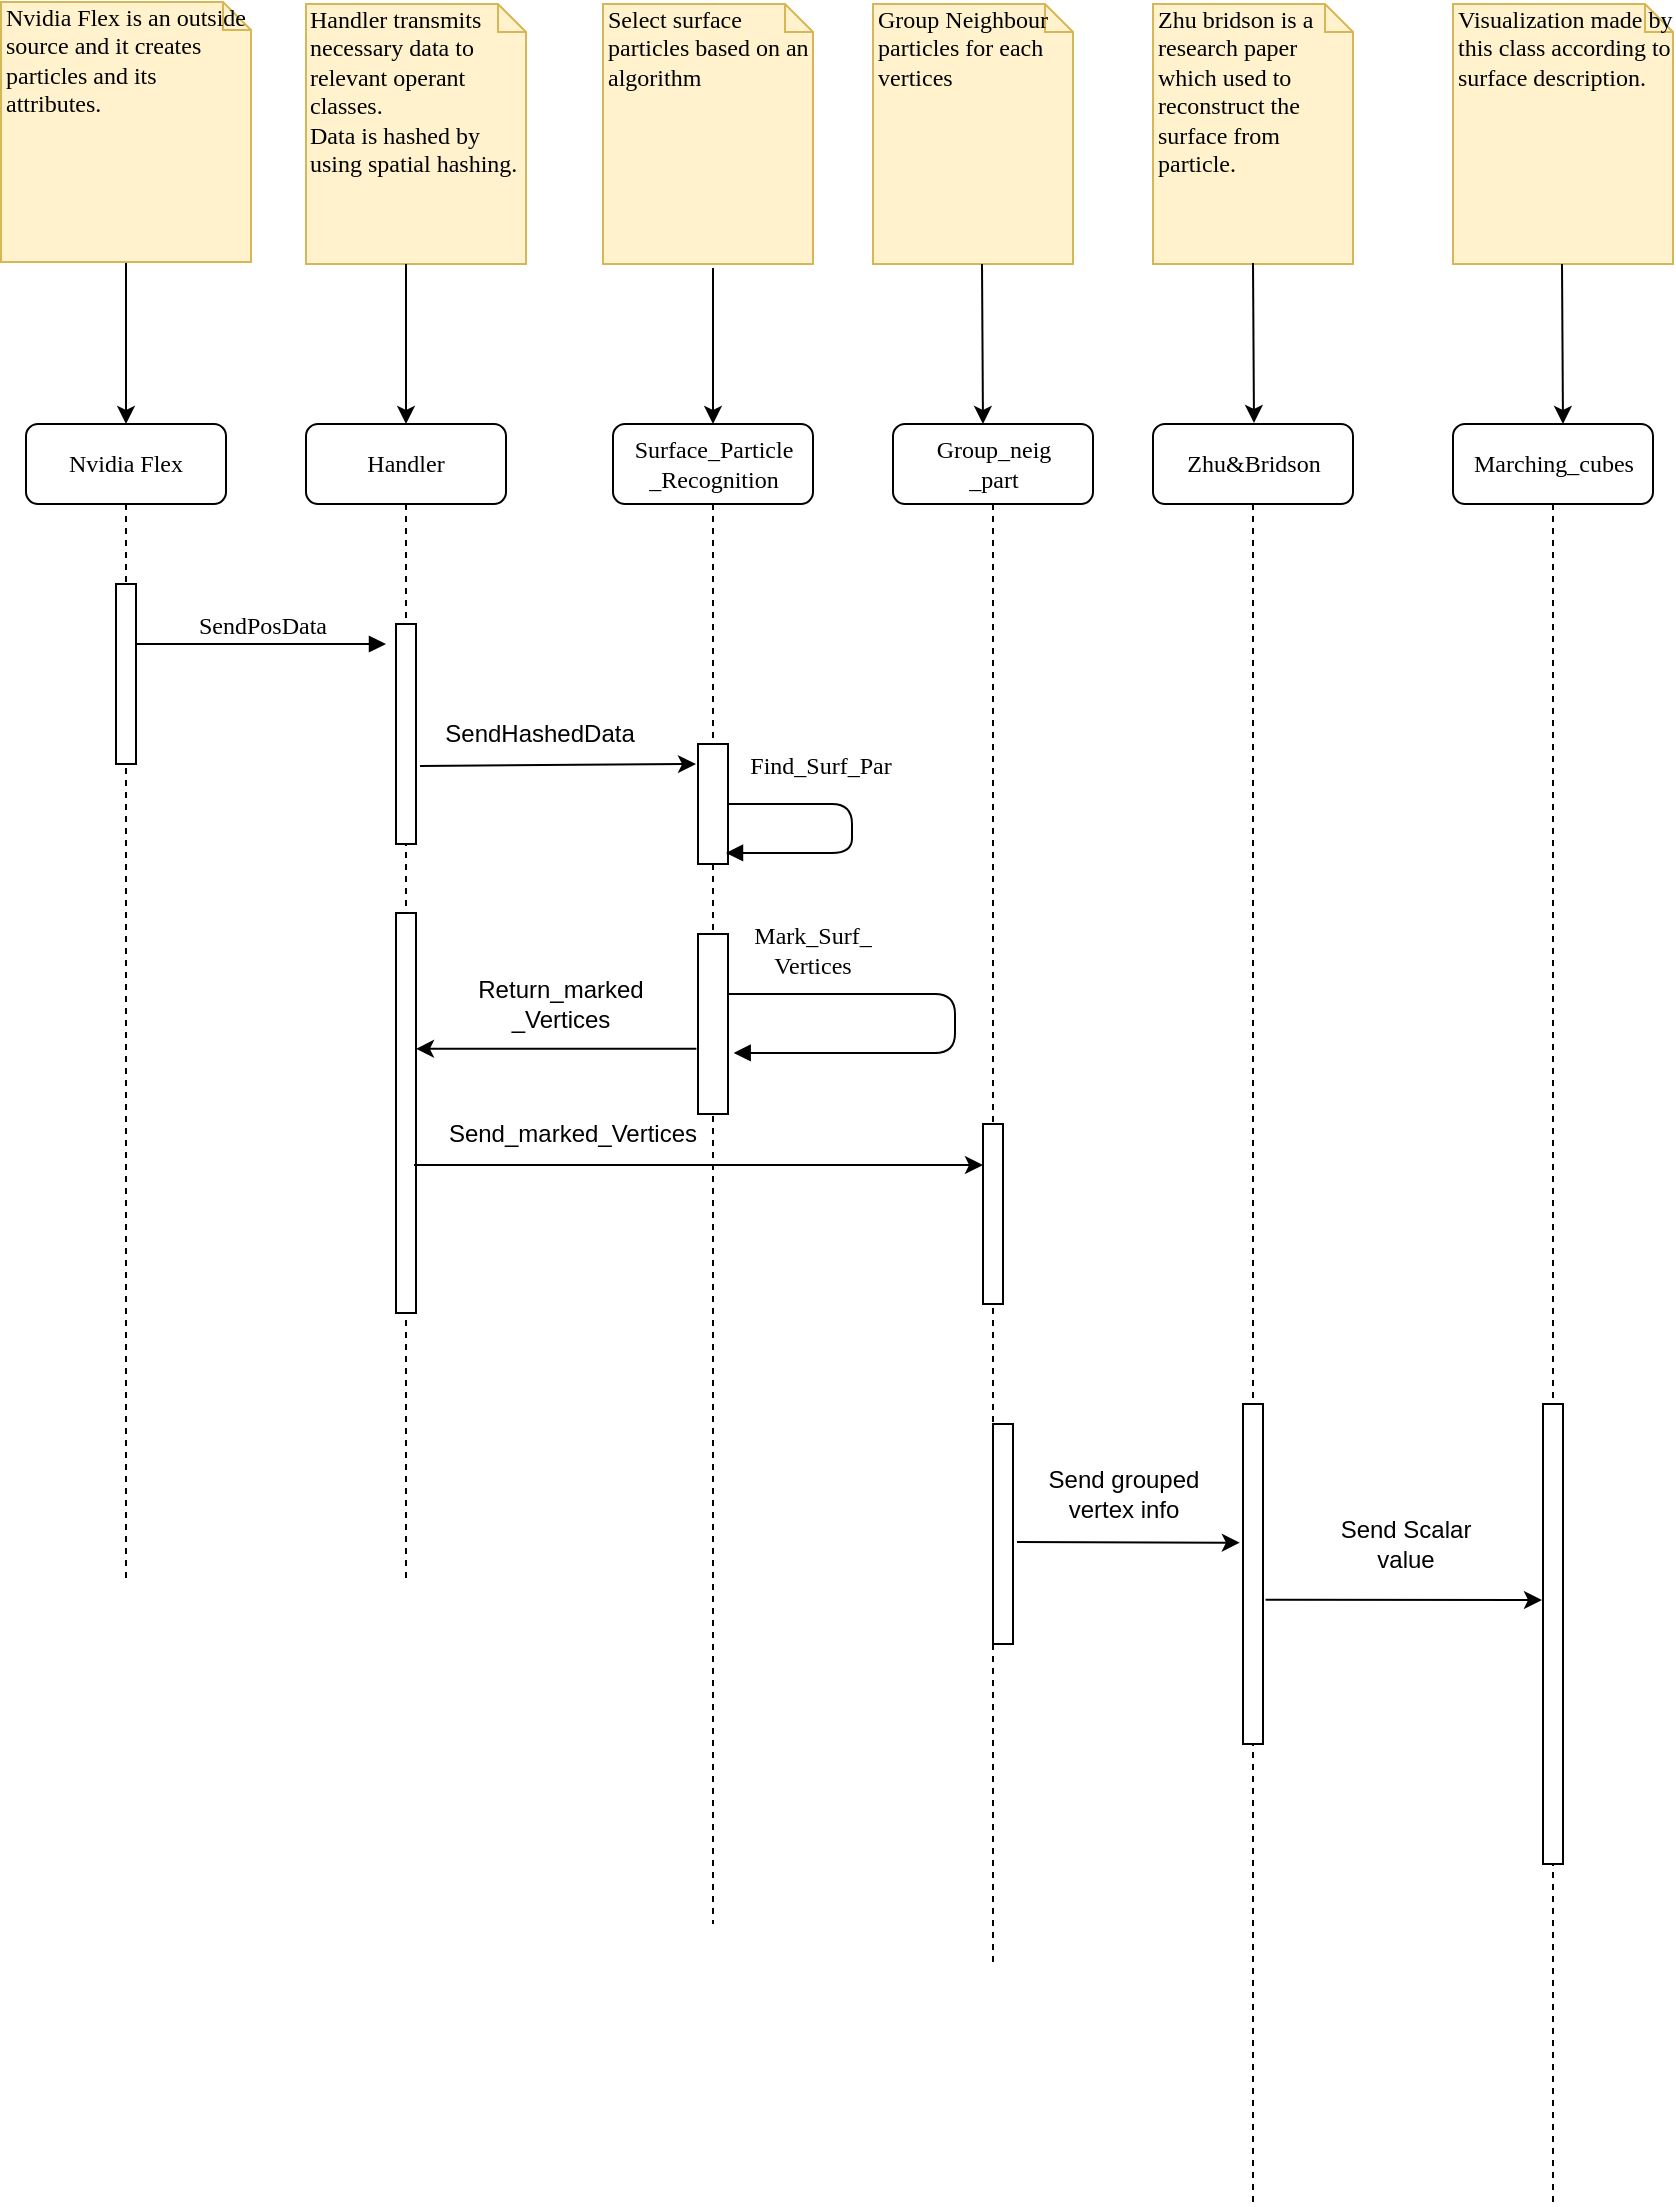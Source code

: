 <mxfile version="12.2.2" type="device" pages="1"><diagram name="Page-1" id="13e1069c-82ec-6db2-03f1-153e76fe0fe0"><mxGraphModel dx="1163" dy="1474" grid="1" gridSize="10" guides="1" tooltips="1" connect="1" arrows="1" fold="1" page="1" pageScale="1" pageWidth="1100" pageHeight="850" background="#ffffff" math="0" shadow="0"><root><mxCell id="0"/><mxCell id="1" parent="0"/><mxCell id="7baba1c4bc27f4b0-2" value="Handler" style="shape=umlLifeline;perimeter=lifelinePerimeter;whiteSpace=wrap;html=1;container=1;collapsible=0;recursiveResize=0;outlineConnect=0;rounded=1;shadow=0;comic=0;labelBackgroundColor=none;strokeColor=#000000;strokeWidth=1;fillColor=#FFFFFF;fontFamily=Verdana;fontSize=12;fontColor=#000000;align=center;" parent="1" vertex="1"><mxGeometry x="240" y="80" width="100" height="580" as="geometry"/></mxCell><mxCell id="7baba1c4bc27f4b0-10" value="" style="html=1;points=[];perimeter=orthogonalPerimeter;rounded=0;shadow=0;comic=0;labelBackgroundColor=none;strokeColor=#000000;strokeWidth=1;fillColor=#FFFFFF;fontFamily=Verdana;fontSize=12;fontColor=#000000;align=center;" parent="7baba1c4bc27f4b0-2" vertex="1"><mxGeometry x="45" y="100" width="10" height="110" as="geometry"/></mxCell><mxCell id="W0gwNZ72z7WJFVbE36PU-37" value="" style="html=1;points=[];perimeter=orthogonalPerimeter;rounded=0;shadow=0;comic=0;labelBackgroundColor=none;strokeColor=#000000;strokeWidth=1;fillColor=#FFFFFF;fontFamily=Verdana;fontSize=12;fontColor=#000000;align=center;" parent="7baba1c4bc27f4b0-2" vertex="1"><mxGeometry x="45" y="244.5" width="10" height="200" as="geometry"/></mxCell><mxCell id="7baba1c4bc27f4b0-4" value="Surface_Particle&lt;br&gt;_Recognition" style="shape=umlLifeline;perimeter=lifelinePerimeter;whiteSpace=wrap;html=1;container=1;collapsible=0;recursiveResize=0;outlineConnect=0;rounded=1;shadow=0;comic=0;labelBackgroundColor=none;strokeColor=#000000;strokeWidth=1;fillColor=#FFFFFF;fontFamily=Verdana;fontSize=12;fontColor=#000000;align=center;" parent="1" vertex="1"><mxGeometry x="393.5" y="80" width="100" height="750" as="geometry"/></mxCell><mxCell id="7baba1c4bc27f4b0-16" value="" style="html=1;points=[];perimeter=orthogonalPerimeter;rounded=0;shadow=0;comic=0;labelBackgroundColor=none;strokeColor=#000000;strokeWidth=1;fillColor=#FFFFFF;fontFamily=Verdana;fontSize=12;fontColor=#000000;align=center;" parent="7baba1c4bc27f4b0-4" vertex="1"><mxGeometry x="42.5" y="160" width="15" height="60" as="geometry"/></mxCell><mxCell id="7baba1c4bc27f4b0-20" value="Find_Surf_Par" style="html=1;verticalAlign=bottom;endArrow=block;labelBackgroundColor=none;fontFamily=Verdana;fontSize=12;edgeStyle=elbowEdgeStyle;elbow=vertical;entryX=0.933;entryY=0.908;entryDx=0;entryDy=0;entryPerimeter=0;" parent="7baba1c4bc27f4b0-4" source="7baba1c4bc27f4b0-16" target="7baba1c4bc27f4b0-16" edge="1"><mxGeometry x="-0.392" y="10" relative="1" as="geometry"><mxPoint x="109.5" y="60" as="sourcePoint"/><mxPoint x="109.5" y="220" as="targetPoint"/><Array as="points"><mxPoint x="119.5" y="190"/><mxPoint x="139.5" y="260"/></Array><mxPoint as="offset"/></mxGeometry></mxCell><mxCell id="W0gwNZ72z7WJFVbE36PU-29" value="" style="html=1;points=[];perimeter=orthogonalPerimeter;rounded=0;shadow=0;comic=0;labelBackgroundColor=none;strokeColor=#000000;strokeWidth=1;fillColor=#FFFFFF;fontFamily=Verdana;fontSize=12;fontColor=#000000;align=center;" parent="7baba1c4bc27f4b0-4" vertex="1"><mxGeometry x="42.5" y="255" width="15" height="90" as="geometry"/></mxCell><mxCell id="W0gwNZ72z7WJFVbE36PU-33" value="Mark_Surf_&lt;br&gt;Vertices" style="html=1;verticalAlign=bottom;endArrow=block;labelBackgroundColor=none;fontFamily=Verdana;fontSize=12;edgeStyle=elbowEdgeStyle;elbow=vertical;exitX=1;exitY=0.333;exitDx=0;exitDy=0;exitPerimeter=0;entryX=1.189;entryY=0.661;entryDx=0;entryDy=0;entryPerimeter=0;" parent="7baba1c4bc27f4b0-4" source="W0gwNZ72z7WJFVbE36PU-29" target="W0gwNZ72z7WJFVbE36PU-29" edge="1"><mxGeometry x="-0.667" y="5" relative="1" as="geometry"><mxPoint x="99" y="590" as="sourcePoint"/><mxPoint x="70" y="670" as="targetPoint"/><Array as="points"><mxPoint x="171" y="600"/><mxPoint x="191" y="670"/></Array><mxPoint as="offset"/></mxGeometry></mxCell><mxCell id="7baba1c4bc27f4b0-5" value="Group_neig&lt;br&gt;_part" style="shape=umlLifeline;perimeter=lifelinePerimeter;whiteSpace=wrap;html=1;container=1;collapsible=0;recursiveResize=0;outlineConnect=0;rounded=1;shadow=0;comic=0;labelBackgroundColor=none;strokeColor=#000000;strokeWidth=1;fillColor=#FFFFFF;fontFamily=Verdana;fontSize=12;fontColor=#000000;align=center;" parent="1" vertex="1"><mxGeometry x="533.5" y="80" width="100" height="770" as="geometry"/></mxCell><mxCell id="7baba1c4bc27f4b0-19" value="" style="html=1;points=[];perimeter=orthogonalPerimeter;rounded=0;shadow=0;comic=0;labelBackgroundColor=none;strokeColor=#000000;strokeWidth=1;fillColor=#FFFFFF;fontFamily=Verdana;fontSize=12;fontColor=#000000;align=center;" parent="7baba1c4bc27f4b0-5" vertex="1"><mxGeometry x="45" y="350" width="10" height="90" as="geometry"/></mxCell><mxCell id="7baba1c4bc27f4b0-6" value="Zhu&amp;amp;Bridson" style="shape=umlLifeline;perimeter=lifelinePerimeter;whiteSpace=wrap;html=1;container=1;collapsible=0;recursiveResize=0;outlineConnect=0;rounded=1;shadow=0;comic=0;labelBackgroundColor=none;strokeColor=#000000;strokeWidth=1;fillColor=#FFFFFF;fontFamily=Verdana;fontSize=12;fontColor=#000000;align=center;" parent="1" vertex="1"><mxGeometry x="663.5" y="80" width="100" height="890" as="geometry"/></mxCell><mxCell id="W0gwNZ72z7WJFVbE36PU-39" value="" style="html=1;points=[];perimeter=orthogonalPerimeter;rounded=0;shadow=0;comic=0;labelBackgroundColor=none;strokeColor=#000000;strokeWidth=1;fillColor=#FFFFFF;fontFamily=Verdana;fontSize=12;fontColor=#000000;align=center;" parent="7baba1c4bc27f4b0-6" vertex="1"><mxGeometry x="45" y="490" width="10" height="170" as="geometry"/></mxCell><mxCell id="7baba1c4bc27f4b0-7" value="Marching_cubes" style="shape=umlLifeline;perimeter=lifelinePerimeter;whiteSpace=wrap;html=1;container=1;collapsible=0;recursiveResize=0;outlineConnect=0;rounded=1;shadow=0;comic=0;labelBackgroundColor=none;strokeColor=#000000;strokeWidth=1;fillColor=#FFFFFF;fontFamily=Verdana;fontSize=12;fontColor=#000000;align=center;" parent="1" vertex="1"><mxGeometry x="813.5" y="80" width="100" height="890" as="geometry"/></mxCell><mxCell id="W0gwNZ72z7WJFVbE36PU-40" value="" style="html=1;points=[];perimeter=orthogonalPerimeter;rounded=0;shadow=0;comic=0;labelBackgroundColor=none;strokeColor=#000000;strokeWidth=1;fillColor=#FFFFFF;fontFamily=Verdana;fontSize=12;fontColor=#000000;align=center;" parent="7baba1c4bc27f4b0-7" vertex="1"><mxGeometry x="45" y="490" width="10" height="230" as="geometry"/></mxCell><mxCell id="7baba1c4bc27f4b0-8" value="Nvidia Flex" style="shape=umlLifeline;perimeter=lifelinePerimeter;whiteSpace=wrap;html=1;container=1;collapsible=0;recursiveResize=0;outlineConnect=0;rounded=1;shadow=0;comic=0;labelBackgroundColor=none;strokeColor=#000000;strokeWidth=1;fillColor=#FFFFFF;fontFamily=Verdana;fontSize=12;fontColor=#000000;align=center;" parent="1" vertex="1"><mxGeometry x="100" y="80" width="100" height="580" as="geometry"/></mxCell><mxCell id="7baba1c4bc27f4b0-9" value="" style="html=1;points=[];perimeter=orthogonalPerimeter;rounded=0;shadow=0;comic=0;labelBackgroundColor=none;strokeColor=#000000;strokeWidth=1;fillColor=#FFFFFF;fontFamily=Verdana;fontSize=12;fontColor=#000000;align=center;" parent="7baba1c4bc27f4b0-8" vertex="1"><mxGeometry x="45" y="80" width="10" height="90" as="geometry"/></mxCell><mxCell id="7baba1c4bc27f4b0-11" value="SendPosData" style="html=1;verticalAlign=bottom;endArrow=block;labelBackgroundColor=none;fontFamily=Verdana;fontSize=12;edgeStyle=elbowEdgeStyle;elbow=vertical;" parent="1" source="7baba1c4bc27f4b0-9" edge="1"><mxGeometry relative="1" as="geometry"><mxPoint x="220" y="190" as="sourcePoint"/><mxPoint x="280" y="190" as="targetPoint"/></mxGeometry></mxCell><mxCell id="UenDjq5bFCWNbzNcS9hS-1" value="" style="edgeStyle=orthogonalEdgeStyle;rounded=0;orthogonalLoop=1;jettySize=auto;html=1;" parent="1" source="7baba1c4bc27f4b0-40" edge="1"><mxGeometry relative="1" as="geometry"><mxPoint x="150" y="80" as="targetPoint"/></mxGeometry></mxCell><mxCell id="7baba1c4bc27f4b0-40" value="Nvidia Flex is an outside source and it creates particles and its attributes." style="shape=note;whiteSpace=wrap;html=1;size=14;verticalAlign=top;align=left;spacingTop=-6;rounded=0;shadow=0;comic=0;labelBackgroundColor=none;strokeColor=#d6b656;strokeWidth=1;fillColor=#fff2cc;fontFamily=Verdana;fontSize=12;" parent="1" vertex="1"><mxGeometry x="87.5" y="-131" width="125" height="130" as="geometry"/></mxCell><mxCell id="7baba1c4bc27f4b0-41" value="Handler transmits necessary data to relevant operant classes.&lt;br&gt;Data is hashed by using spatial hashing." style="shape=note;whiteSpace=wrap;html=1;size=14;verticalAlign=top;align=left;spacingTop=-6;rounded=0;shadow=0;comic=0;labelBackgroundColor=none;strokeColor=#d6b656;strokeWidth=1;fillColor=#fff2cc;fontFamily=Verdana;fontSize=12;" parent="1" vertex="1"><mxGeometry x="240" y="-130" width="110" height="130" as="geometry"/></mxCell><mxCell id="7baba1c4bc27f4b0-43" value="Select surface particles based on an algorithm" style="shape=note;whiteSpace=wrap;html=1;size=14;verticalAlign=top;align=left;spacingTop=-6;rounded=0;shadow=0;comic=0;labelBackgroundColor=none;strokeColor=#d6b656;strokeWidth=1;fillColor=#fff2cc;fontFamily=Verdana;fontSize=12;" parent="1" vertex="1"><mxGeometry x="388.5" y="-130" width="105" height="130" as="geometry"/></mxCell><mxCell id="7baba1c4bc27f4b0-44" value="Group Neighbour particles for each vertices" style="shape=note;whiteSpace=wrap;html=1;size=14;verticalAlign=top;align=left;spacingTop=-6;rounded=0;shadow=0;comic=0;labelBackgroundColor=none;strokeColor=#d6b656;strokeWidth=1;fillColor=#fff2cc;fontFamily=Verdana;fontSize=12;" parent="1" vertex="1"><mxGeometry x="523.5" y="-130" width="100" height="130" as="geometry"/></mxCell><mxCell id="7baba1c4bc27f4b0-45" value="Zhu bridson is a research paper which used to reconstruct the surface from particle." style="shape=note;whiteSpace=wrap;html=1;size=14;verticalAlign=top;align=left;spacingTop=-6;rounded=0;shadow=0;comic=0;labelBackgroundColor=none;strokeColor=#d6b656;strokeWidth=1;fillColor=#fff2cc;fontFamily=Verdana;fontSize=12;" parent="1" vertex="1"><mxGeometry x="663.5" y="-130" width="100" height="130" as="geometry"/></mxCell><mxCell id="7baba1c4bc27f4b0-46" value="Visualization made by this class according to surface description." style="shape=note;whiteSpace=wrap;html=1;size=14;verticalAlign=top;align=left;spacingTop=-6;rounded=0;shadow=0;comic=0;labelBackgroundColor=none;strokeColor=#d6b656;strokeWidth=1;fillColor=#fff2cc;fontFamily=Verdana;fontSize=12;" parent="1" vertex="1"><mxGeometry x="813.5" y="-130" width="110" height="130" as="geometry"/></mxCell><mxCell id="W0gwNZ72z7WJFVbE36PU-2" value="" style="edgeStyle=orthogonalEdgeStyle;rounded=0;orthogonalLoop=1;jettySize=auto;html=1;" parent="1" edge="1"><mxGeometry relative="1" as="geometry"><mxPoint x="290" as="sourcePoint"/><mxPoint x="290" y="80" as="targetPoint"/></mxGeometry></mxCell><mxCell id="W0gwNZ72z7WJFVbE36PU-9" value="SendHashedData" style="text;html=1;strokeColor=none;fillColor=none;align=center;verticalAlign=middle;whiteSpace=wrap;rounded=0;shadow=0;comic=0;" parent="1" vertex="1"><mxGeometry x="310" y="230" width="94" height="10" as="geometry"/></mxCell><mxCell id="W0gwNZ72z7WJFVbE36PU-11" value="" style="endArrow=classic;html=1;entryX=0.5;entryY=0;entryDx=0;entryDy=0;entryPerimeter=0;" parent="1" target="7baba1c4bc27f4b0-4" edge="1"><mxGeometry width="50" height="50" relative="1" as="geometry"><mxPoint x="443.5" y="2" as="sourcePoint"/><mxPoint x="443.5" y="60" as="targetPoint"/></mxGeometry></mxCell><mxCell id="W0gwNZ72z7WJFVbE36PU-14" value="" style="endArrow=classic;html=1;exitX=1.2;exitY=0.645;exitDx=0;exitDy=0;exitPerimeter=0;" parent="1" edge="1" source="7baba1c4bc27f4b0-10"><mxGeometry width="50" height="50" relative="1" as="geometry"><mxPoint x="299.9" y="270.0" as="sourcePoint"/><mxPoint x="435" y="250" as="targetPoint"/></mxGeometry></mxCell><mxCell id="W0gwNZ72z7WJFVbE36PU-36" value="" style="endArrow=classic;html=1;exitX=-0.053;exitY=0.638;exitDx=0;exitDy=0;exitPerimeter=0;" parent="1" source="W0gwNZ72z7WJFVbE36PU-29" target="W0gwNZ72z7WJFVbE36PU-37" edge="1"><mxGeometry width="50" height="50" relative="1" as="geometry"><mxPoint x="480" y="480" as="sourcePoint"/><mxPoint x="430" y="460" as="targetPoint"/></mxGeometry></mxCell><mxCell id="W0gwNZ72z7WJFVbE36PU-38" value="Return_marked&lt;br&gt;_Vertices" style="text;html=1;strokeColor=none;fillColor=none;align=center;verticalAlign=middle;whiteSpace=wrap;rounded=0;shadow=0;comic=0;" parent="1" vertex="1"><mxGeometry x="298.5" y="360" width="137" height="20" as="geometry"/></mxCell><mxCell id="W0gwNZ72z7WJFVbE36PU-42" value="" style="endArrow=classic;html=1;exitX=0.9;exitY=0.63;exitDx=0;exitDy=0;exitPerimeter=0;" parent="1" source="W0gwNZ72z7WJFVbE36PU-37" target="7baba1c4bc27f4b0-19" edge="1"><mxGeometry width="50" height="50" relative="1" as="geometry"><mxPoint x="90" y="760" as="sourcePoint"/><mxPoint x="140" y="710" as="targetPoint"/></mxGeometry></mxCell><mxCell id="W0gwNZ72z7WJFVbE36PU-43" value="Send_marked_Vertices" style="text;html=1;strokeColor=none;fillColor=none;align=center;verticalAlign=middle;whiteSpace=wrap;rounded=0;shadow=0;comic=0;" parent="1" vertex="1"><mxGeometry x="310" y="424.5" width="127" height="20" as="geometry"/></mxCell><mxCell id="W0gwNZ72z7WJFVbE36PU-44" value="" style="html=1;points=[];perimeter=orthogonalPerimeter;rounded=0;shadow=0;comic=0;labelBackgroundColor=none;strokeColor=#000000;strokeWidth=1;fillColor=#FFFFFF;fontFamily=Verdana;fontSize=12;fontColor=#000000;align=center;" parent="1" vertex="1"><mxGeometry x="583.5" y="580" width="10" height="110" as="geometry"/></mxCell><mxCell id="W0gwNZ72z7WJFVbE36PU-46" value="Send Scalar value" style="text;html=1;strokeColor=none;fillColor=none;align=center;verticalAlign=middle;whiteSpace=wrap;rounded=0;shadow=0;comic=0;" parent="1" vertex="1"><mxGeometry x="750" y="620" width="80" height="40" as="geometry"/></mxCell><mxCell id="W0gwNZ72z7WJFVbE36PU-47" value="" style="endArrow=classic;html=1;" parent="1" edge="1"><mxGeometry width="50" height="50" relative="1" as="geometry"><mxPoint x="578" as="sourcePoint"/><mxPoint x="578.5" y="80" as="targetPoint"/></mxGeometry></mxCell><mxCell id="TPMx6M1iL4ZnGUm4e87p-1" value="" style="endArrow=classic;html=1;" parent="1" edge="1"><mxGeometry width="50" height="50" relative="1" as="geometry"><mxPoint x="868" as="sourcePoint"/><mxPoint x="868.5" y="80" as="targetPoint"/></mxGeometry></mxCell><mxCell id="TPMx6M1iL4ZnGUm4e87p-6" value="" style="endArrow=classic;html=1;" parent="1" edge="1"><mxGeometry width="50" height="50" relative="1" as="geometry"><mxPoint x="713.5" y="-0.5" as="sourcePoint"/><mxPoint x="714" y="79.5" as="targetPoint"/></mxGeometry></mxCell><mxCell id="lkAXA1EkgUL-vihJLvt1-1" value="" style="endArrow=classic;html=1;exitX=1.129;exitY=0.576;exitDx=0;exitDy=0;exitPerimeter=0;" edge="1" parent="1" source="W0gwNZ72z7WJFVbE36PU-39"><mxGeometry width="50" height="50" relative="1" as="geometry"><mxPoint x="748.5" y="840.5" as="sourcePoint"/><mxPoint x="858" y="668" as="targetPoint"/></mxGeometry></mxCell><mxCell id="lkAXA1EkgUL-vihJLvt1-2" value="" style="endArrow=classic;html=1;entryX=-0.157;entryY=0.408;entryDx=0;entryDy=0;entryPerimeter=0;" edge="1" parent="1" target="W0gwNZ72z7WJFVbE36PU-39"><mxGeometry width="50" height="50" relative="1" as="geometry"><mxPoint x="595.5" y="639" as="sourcePoint"/><mxPoint x="698.5" y="634" as="targetPoint"/></mxGeometry></mxCell><mxCell id="lkAXA1EkgUL-vihJLvt1-3" value="Send grouped vertex info" style="text;html=1;strokeColor=none;fillColor=none;align=center;verticalAlign=middle;whiteSpace=wrap;rounded=0;shadow=0;comic=0;" vertex="1" parent="1"><mxGeometry x="608.5" y="595" width="80" height="40" as="geometry"/></mxCell></root></mxGraphModel></diagram></mxfile>